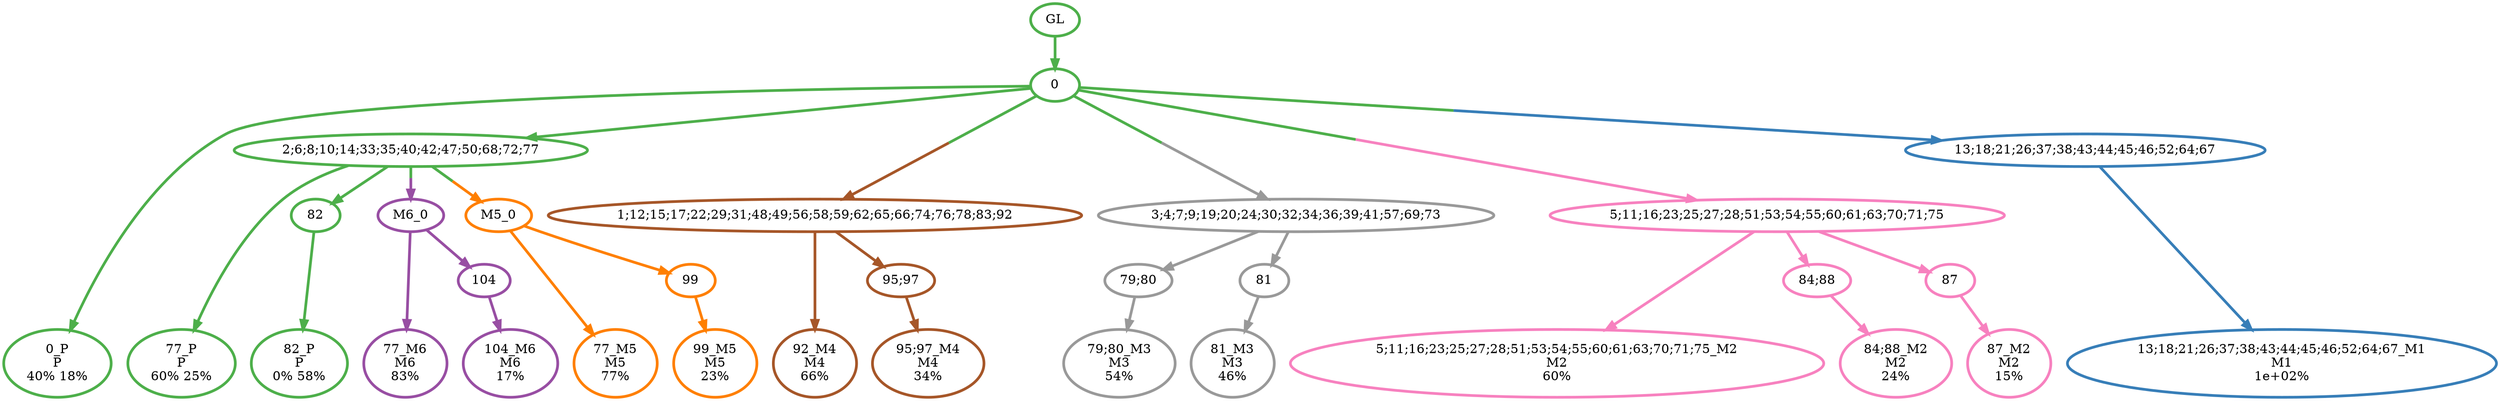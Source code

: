 digraph T {
	{
		rank=same
		29 [penwidth=3,colorscheme=set19,color=3,label="0_P\nP\n40% 18%"]
		27 [penwidth=3,colorscheme=set19,color=3,label="77_P\nP\n60% 25%"]
		25 [penwidth=3,colorscheme=set19,color=3,label="82_P\nP\n0% 58%"]
		24 [penwidth=3,colorscheme=set19,color=2,label="13;18;21;26;37;38;43;44;45;46;52;64;67_M1\nM1\n1e+02%"]
		23 [penwidth=3,colorscheme=set19,color=8,label="5;11;16;23;25;27;28;51;53;54;55;60;61;63;70;71;75_M2\nM2\n60%"]
		21 [penwidth=3,colorscheme=set19,color=8,label="84;88_M2\nM2\n24%"]
		19 [penwidth=3,colorscheme=set19,color=8,label="87_M2\nM2\n15%"]
		17 [penwidth=3,colorscheme=set19,color=9,label="79;80_M3\nM3\n54%"]
		15 [penwidth=3,colorscheme=set19,color=9,label="81_M3\nM3\n46%"]
		14 [penwidth=3,colorscheme=set19,color=7,label="92_M4\nM4\n66%"]
		12 [penwidth=3,colorscheme=set19,color=7,label="95;97_M4\nM4\n34%"]
		11 [penwidth=3,colorscheme=set19,color=5,label="77_M5\nM5\n77%"]
		9 [penwidth=3,colorscheme=set19,color=5,label="99_M5\nM5\n23%"]
		8 [penwidth=3,colorscheme=set19,color=4,label="77_M6\nM6\n83%"]
		6 [penwidth=3,colorscheme=set19,color=4,label="104_M6\nM6\n17%"]
	}
	31 [penwidth=3,colorscheme=set19,color=3,label="GL"]
	30 [penwidth=3,colorscheme=set19,color=3,label="0"]
	28 [penwidth=3,colorscheme=set19,color=3,label="2;6;8;10;14;33;35;40;42;47;50;68;72;77"]
	26 [penwidth=3,colorscheme=set19,color=3,label="82"]
	22 [penwidth=3,colorscheme=set19,color=8,label="84;88"]
	20 [penwidth=3,colorscheme=set19,color=8,label="87"]
	18 [penwidth=3,colorscheme=set19,color=9,label="79;80"]
	16 [penwidth=3,colorscheme=set19,color=9,label="81"]
	13 [penwidth=3,colorscheme=set19,color=7,label="95;97"]
	10 [penwidth=3,colorscheme=set19,color=5,label="99"]
	7 [penwidth=3,colorscheme=set19,color=4,label="104"]
	5 [penwidth=3,colorscheme=set19,color=4,label="M6_0"]
	4 [penwidth=3,colorscheme=set19,color=5,label="M5_0"]
	3 [penwidth=3,colorscheme=set19,color=7,label="1;12;15;17;22;29;31;48;49;56;58;59;62;65;66;74;76;78;83;92"]
	2 [penwidth=3,colorscheme=set19,color=9,label="3;4;7;9;19;20;24;30;32;34;36;39;41;57;69;73"]
	1 [penwidth=3,colorscheme=set19,color=8,label="5;11;16;23;25;27;28;51;53;54;55;60;61;63;70;71;75"]
	0 [penwidth=3,colorscheme=set19,color=2,label="13;18;21;26;37;38;43;44;45;46;52;64;67"]
	31 -> 30 [penwidth=3,colorscheme=set19,color=3]
	30 -> 29 [penwidth=3,colorscheme=set19,color=3]
	30 -> 28 [penwidth=3,colorscheme=set19,color=3]
	30 -> 3 [penwidth=3,colorscheme=set19,color="3;0.5:7"]
	30 -> 2 [penwidth=3,colorscheme=set19,color="3;0.5:9"]
	30 -> 1 [penwidth=3,colorscheme=set19,color="3;0.5:8"]
	30 -> 0 [penwidth=3,colorscheme=set19,color="3;0.5:2"]
	28 -> 27 [penwidth=3,colorscheme=set19,color=3]
	28 -> 26 [penwidth=3,colorscheme=set19,color=3]
	28 -> 5 [penwidth=3,colorscheme=set19,color="3;0.5:4"]
	28 -> 4 [penwidth=3,colorscheme=set19,color="3;0.5:5"]
	26 -> 25 [penwidth=3,colorscheme=set19,color=3]
	22 -> 21 [penwidth=3,colorscheme=set19,color=8]
	20 -> 19 [penwidth=3,colorscheme=set19,color=8]
	18 -> 17 [penwidth=3,colorscheme=set19,color=9]
	16 -> 15 [penwidth=3,colorscheme=set19,color=9]
	13 -> 12 [penwidth=3,colorscheme=set19,color=7]
	10 -> 9 [penwidth=3,colorscheme=set19,color=5]
	7 -> 6 [penwidth=3,colorscheme=set19,color=4]
	5 -> 8 [penwidth=3,colorscheme=set19,color=4]
	5 -> 7 [penwidth=3,colorscheme=set19,color=4]
	4 -> 11 [penwidth=3,colorscheme=set19,color=5]
	4 -> 10 [penwidth=3,colorscheme=set19,color=5]
	3 -> 14 [penwidth=3,colorscheme=set19,color=7]
	3 -> 13 [penwidth=3,colorscheme=set19,color=7]
	2 -> 18 [penwidth=3,colorscheme=set19,color=9]
	2 -> 16 [penwidth=3,colorscheme=set19,color=9]
	1 -> 23 [penwidth=3,colorscheme=set19,color=8]
	1 -> 22 [penwidth=3,colorscheme=set19,color=8]
	1 -> 20 [penwidth=3,colorscheme=set19,color=8]
	0 -> 24 [penwidth=3,colorscheme=set19,color=2]
}
